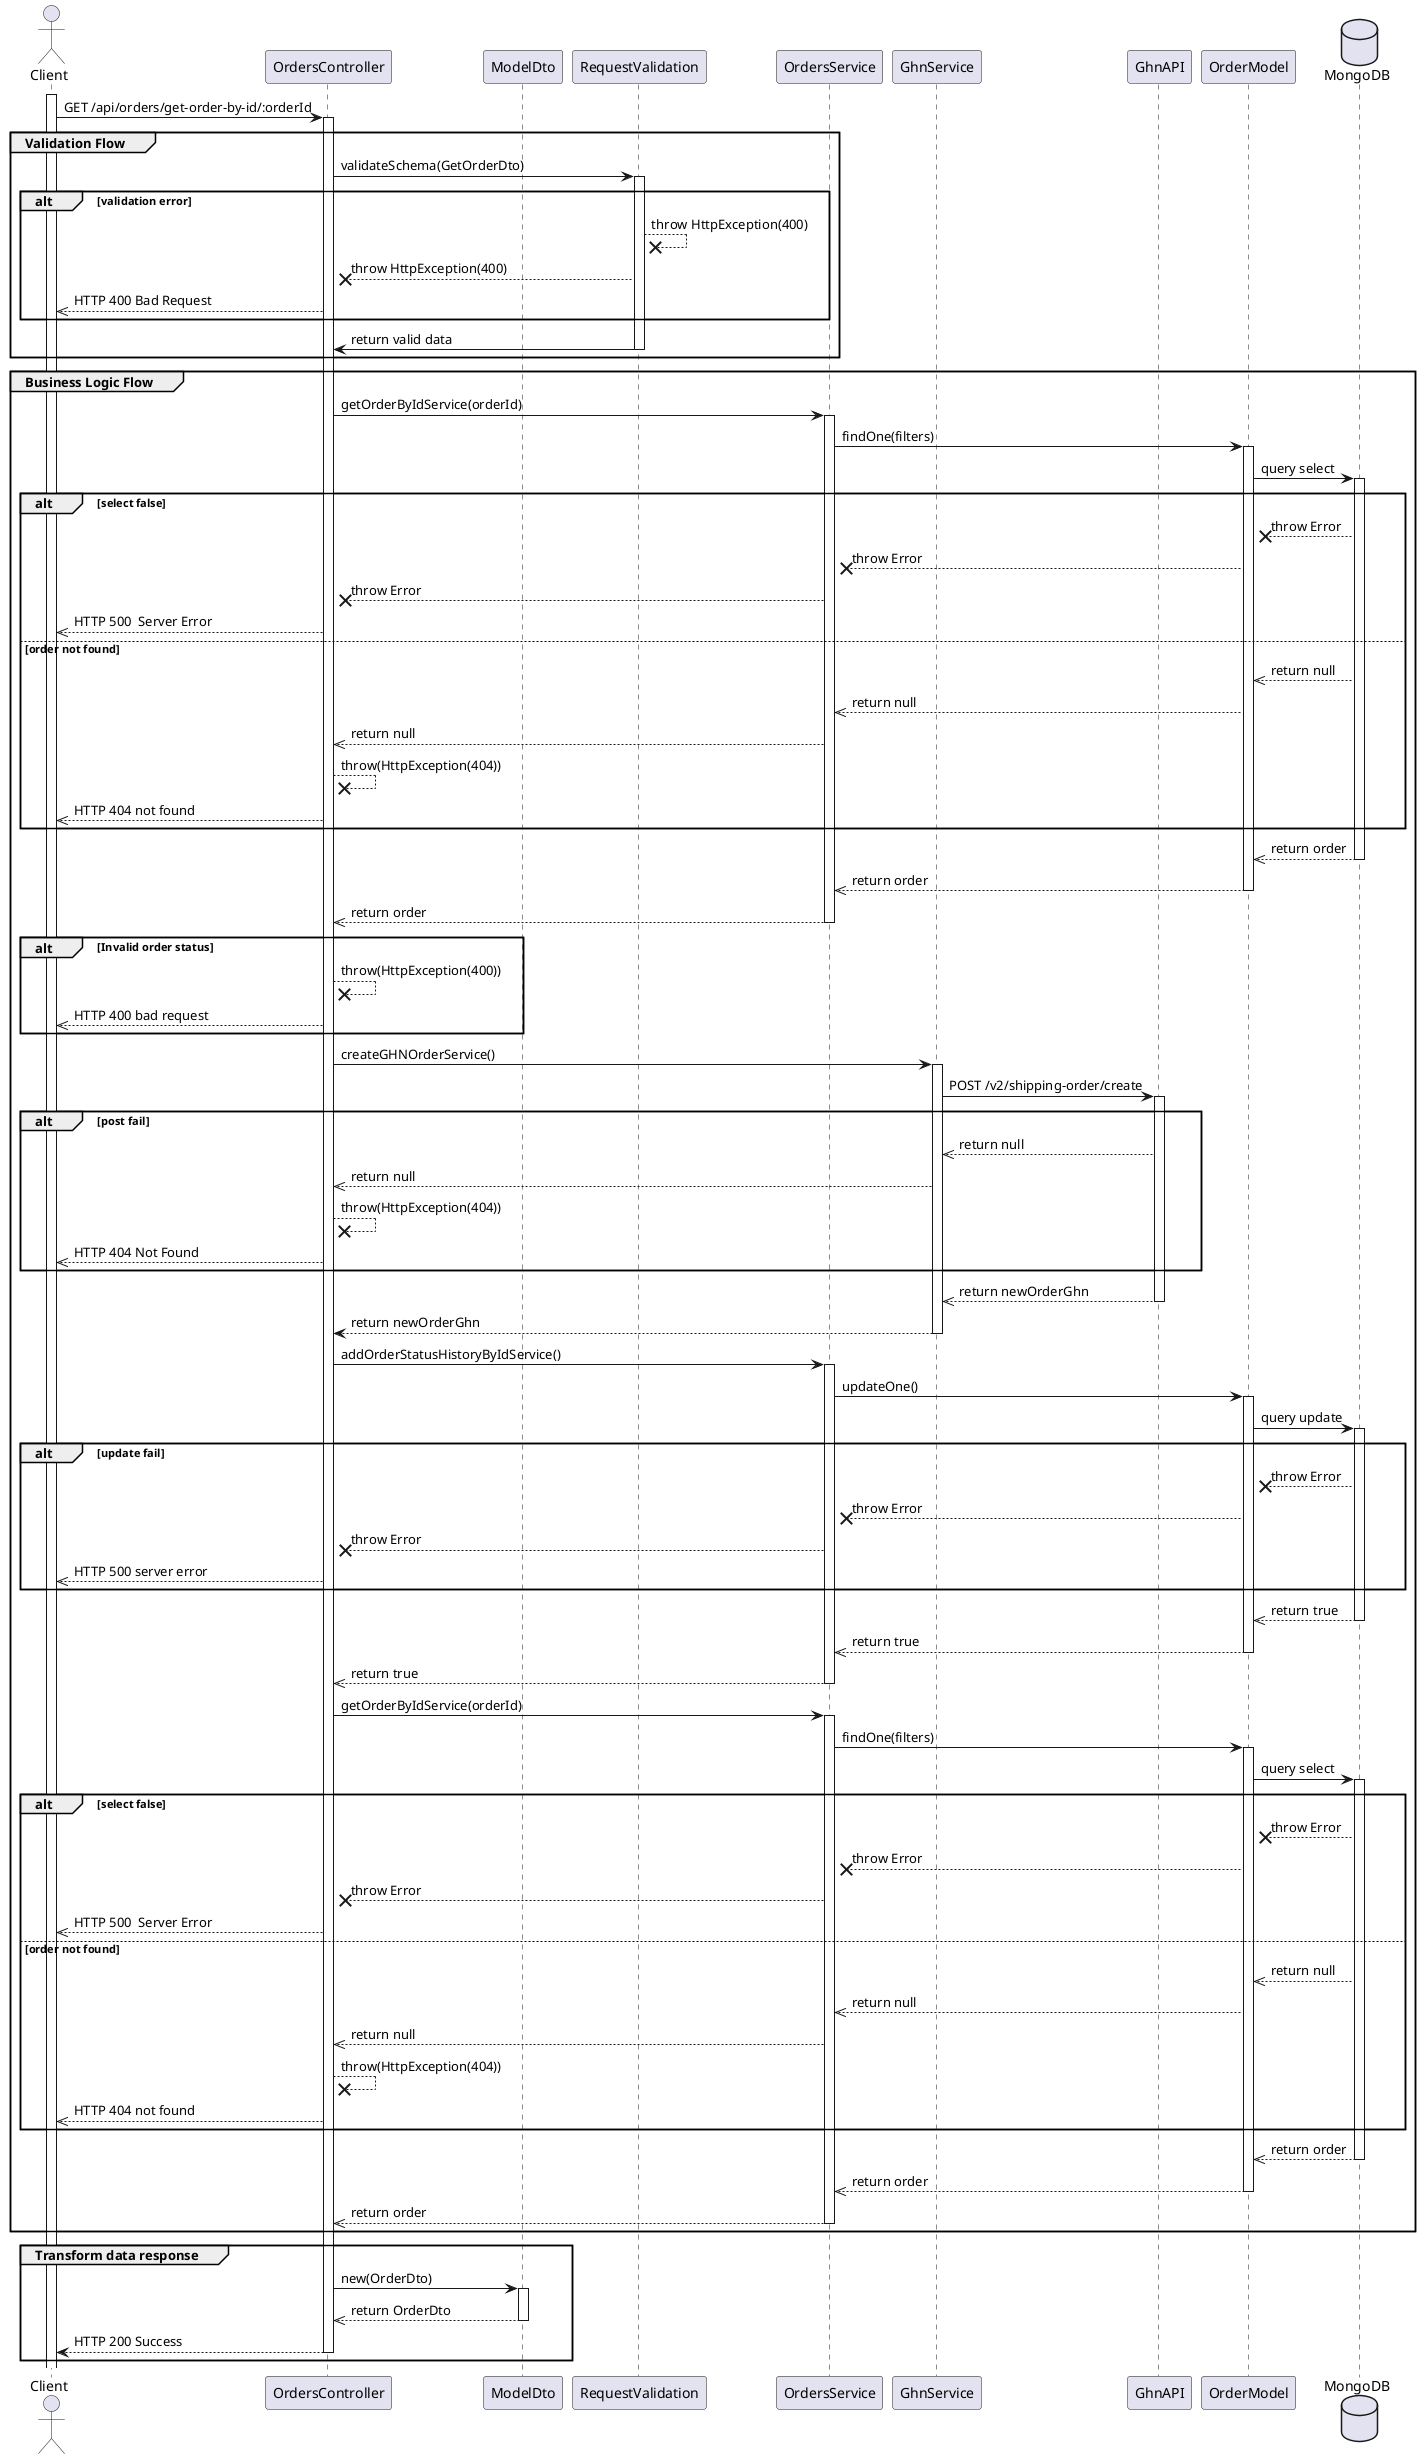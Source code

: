 @startuml Details Order

actor Client

participant OrdersController
participant ModelDto
participant RequestValidation
participant OrdersService
participant GhnService
participant GhnAPI
participant OrderModel

database MongoDB

' Step 1
    activate Client
    Client -> OrdersController: GET /api/orders/get-order-by-id/:orderId
    activate OrdersController

' Step 4
group Validation Flow
    OrdersController -> RequestValidation: validateSchema(GetOrderDto)
    activate RequestValidation
    
    alt validation error
        RequestValidation --x RequestValidation: throw HttpException(400)
        RequestValidation --x OrdersController: throw HttpException(400)
        OrdersController -->> Client: HTTP 400 Bad Request
    end

    RequestValidation -> OrdersController: return valid data
    deactivate RequestValidation
end



' Step 5
group Business Logic Flow
    OrdersController -> OrdersService: getOrderByIdService(orderId)
    activate OrdersService
    OrdersService -> OrderModel: findOne(filters)
    activate OrderModel
    OrderModel -> MongoDB: query select 
    activate MongoDB

    alt select false
        MongoDB --x OrderModel:throw Error
        OrderModel --x OrdersService:throw Error
        OrdersService --x OrdersController: throw Error
        OrdersController -->> Client: HTTP 500  Server Error

    else order not found
        MongoDB -->> OrderModel: return null
        OrderModel -->> OrdersService: return null
        OrdersService -->> OrdersController: return null
        OrdersController --x OrdersController: throw(HttpException(404))
        OrdersController -->> Client: HTTP 404 not found
    end

    MongoDB -->> OrderModel: return order
    deactivate MongoDB
    OrderModel -->> OrdersService: return order
    deactivate OrderModel
    OrdersService -->> OrdersController: return order
    deactivate OrdersService

    alt Invalid order status
        OrdersController --x OrdersController: throw(HttpException(400))
        OrdersController -->> Client: HTTP 400 bad request
    end 

    OrdersController -> GhnService: createGHNOrderService()
    activate GhnService
    GhnService -> GhnAPI: POST /v2/shipping-order/create
    activate GhnAPI

    alt post fail
        GhnAPI -->> GhnService: return null
        GhnService -->> OrdersController: return null
        OrdersController --x OrdersController: throw(HttpException(404))
        OrdersController -->> Client: HTTP 404 Not Found
    end

    GhnAPI -->> GhnService: return newOrderGhn
    deactivate GhnAPI
    GhnService --> OrdersController: return newOrderGhn
    deactivate GhnService

    OrdersController -> OrdersService: addOrderStatusHistoryByIdService()
    activate OrdersService
    OrdersService -> OrderModel: updateOne()
    activate OrderModel
    OrderModel -> MongoDB: query update
    activate MongoDB

    alt update fail 
    MongoDB --x OrderModel: throw Error
    OrderModel --x OrdersService: throw Error
    OrdersService --x OrdersController: throw Error
    OrdersController -->> Client: HTTP 500 server error
    end 

    MongoDB -->> OrderModel: return true 
    deactivate MongoDB
    OrderModel -->> OrdersService: return true
    deactivate OrderModel
    OrdersService -->> OrdersController: return true
    deactivate OrdersService


    OrdersController -> OrdersService: getOrderByIdService(orderId)
    activate OrdersService
    OrdersService -> OrderModel: findOne(filters)
    activate OrderModel
    OrderModel -> MongoDB: query select 
    activate MongoDB

    alt select false
        MongoDB --x OrderModel:throw Error
        OrderModel --x OrdersService:throw Error
        OrdersService --x OrdersController: throw Error
        OrdersController -->> Client: HTTP 500  Server Error

    else order not found
        MongoDB -->> OrderModel: return null
        OrderModel -->> OrdersService: return null
        OrdersService -->> OrdersController: return null
        OrdersController --x OrdersController: throw(HttpException(404))
        OrdersController -->> Client: HTTP 404 not found
    end

    MongoDB -->> OrderModel: return order
    deactivate MongoDB
    OrderModel -->> OrdersService: return order
    deactivate OrderModel
    OrdersService -->> OrdersController: return order
    deactivate OrdersService 

end

group Transform data response
    OrdersController -> ModelDto: new(OrderDto)
    activate ModelDto
    ModelDto -->> OrdersController: return OrderDto 
    deactivate ModelDto

OrdersController --> Client: HTTP 200 Success
deactivate OrdersController
end

@enduml